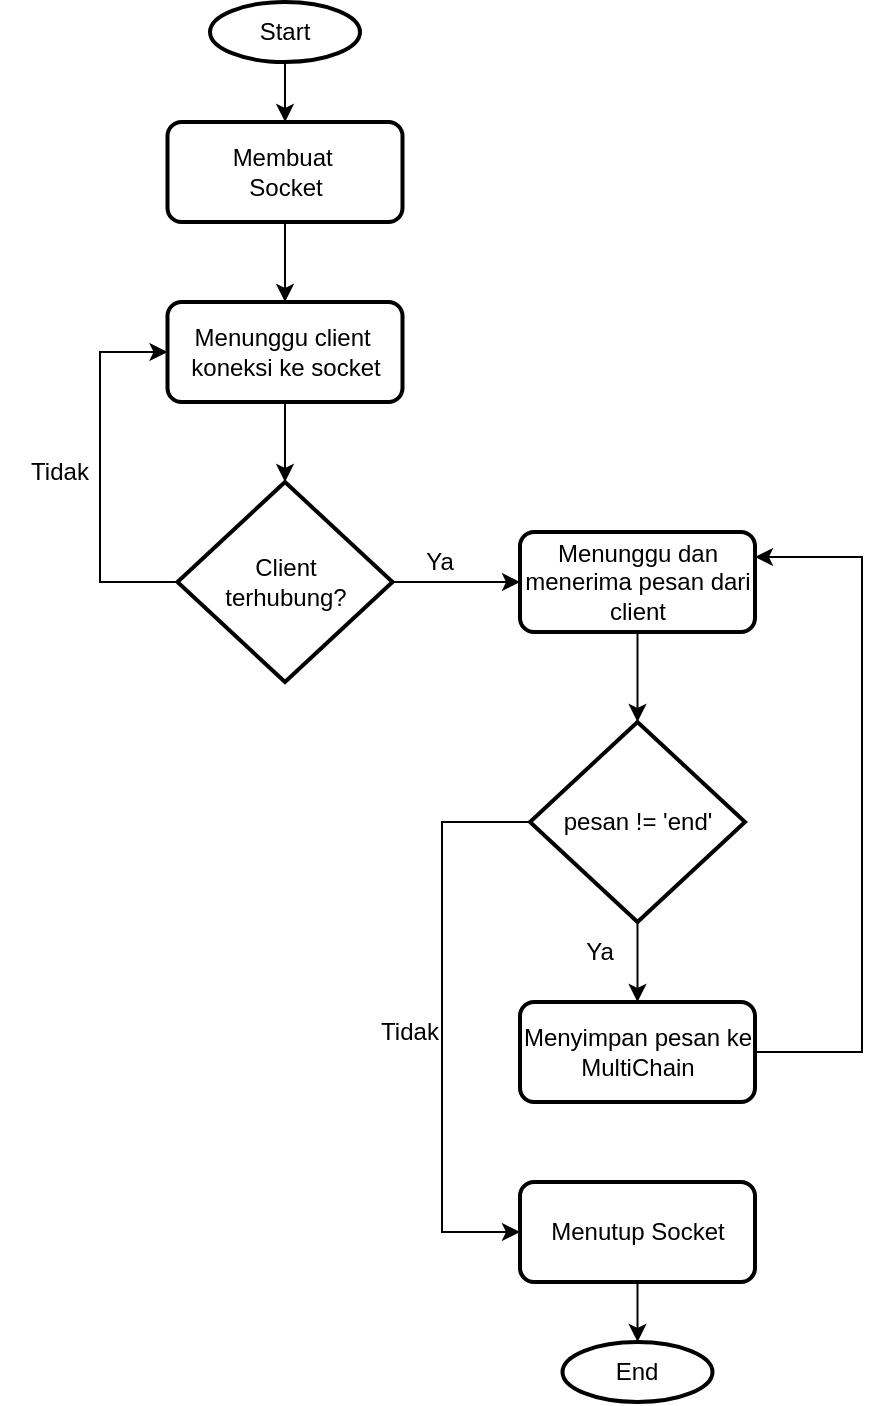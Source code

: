<mxfile version="22.1.16" type="device">
  <diagram name="Page-1" id="hFHJ6-wDAofgDGEkp8fl">
    <mxGraphModel dx="880" dy="468" grid="1" gridSize="10" guides="1" tooltips="1" connect="1" arrows="1" fold="1" page="1" pageScale="1" pageWidth="850" pageHeight="1100" math="0" shadow="0">
      <root>
        <mxCell id="0" />
        <mxCell id="1" parent="0" />
        <mxCell id="DKkZ-yMCeKY4kpjBiDxx-10" value="" style="edgeStyle=orthogonalEdgeStyle;rounded=0;orthogonalLoop=1;jettySize=auto;html=1;" parent="1" source="DKkZ-yMCeKY4kpjBiDxx-1" target="DKkZ-yMCeKY4kpjBiDxx-2" edge="1">
          <mxGeometry relative="1" as="geometry" />
        </mxCell>
        <mxCell id="DKkZ-yMCeKY4kpjBiDxx-1" value="Start" style="strokeWidth=2;html=1;shape=mxgraph.flowchart.start_1;whiteSpace=wrap;" parent="1" vertex="1">
          <mxGeometry x="325" y="40" width="75" height="30" as="geometry" />
        </mxCell>
        <mxCell id="DKkZ-yMCeKY4kpjBiDxx-11" value="" style="edgeStyle=orthogonalEdgeStyle;rounded=0;orthogonalLoop=1;jettySize=auto;html=1;" parent="1" source="DKkZ-yMCeKY4kpjBiDxx-2" target="DKkZ-yMCeKY4kpjBiDxx-3" edge="1">
          <mxGeometry relative="1" as="geometry" />
        </mxCell>
        <mxCell id="DKkZ-yMCeKY4kpjBiDxx-2" value="Membuat&amp;nbsp;&lt;br&gt;Socket" style="rounded=1;whiteSpace=wrap;html=1;absoluteArcSize=1;arcSize=14;strokeWidth=2;" parent="1" vertex="1">
          <mxGeometry x="303.75" y="100" width="117.5" height="50" as="geometry" />
        </mxCell>
        <mxCell id="DKkZ-yMCeKY4kpjBiDxx-12" value="" style="edgeStyle=orthogonalEdgeStyle;rounded=0;orthogonalLoop=1;jettySize=auto;html=1;" parent="1" source="DKkZ-yMCeKY4kpjBiDxx-3" target="DKkZ-yMCeKY4kpjBiDxx-4" edge="1">
          <mxGeometry relative="1" as="geometry" />
        </mxCell>
        <mxCell id="DKkZ-yMCeKY4kpjBiDxx-3" value="Menunggu client&amp;nbsp; koneksi ke socket&lt;br&gt;" style="rounded=1;whiteSpace=wrap;html=1;absoluteArcSize=1;arcSize=14;strokeWidth=2;" parent="1" vertex="1">
          <mxGeometry x="303.75" y="190" width="117.5" height="50" as="geometry" />
        </mxCell>
        <mxCell id="DKkZ-yMCeKY4kpjBiDxx-13" value="" style="edgeStyle=orthogonalEdgeStyle;rounded=0;orthogonalLoop=1;jettySize=auto;html=1;" parent="1" source="DKkZ-yMCeKY4kpjBiDxx-4" target="DKkZ-yMCeKY4kpjBiDxx-5" edge="1">
          <mxGeometry relative="1" as="geometry" />
        </mxCell>
        <mxCell id="DKkZ-yMCeKY4kpjBiDxx-17" style="edgeStyle=orthogonalEdgeStyle;rounded=0;orthogonalLoop=1;jettySize=auto;html=1;exitX=0;exitY=0.5;exitDx=0;exitDy=0;exitPerimeter=0;entryX=0;entryY=0.5;entryDx=0;entryDy=0;" parent="1" source="DKkZ-yMCeKY4kpjBiDxx-4" target="DKkZ-yMCeKY4kpjBiDxx-3" edge="1">
          <mxGeometry relative="1" as="geometry">
            <mxPoint x="270" y="210" as="targetPoint" />
            <Array as="points">
              <mxPoint x="270" y="330" />
              <mxPoint x="270" y="215" />
            </Array>
          </mxGeometry>
        </mxCell>
        <mxCell id="DKkZ-yMCeKY4kpjBiDxx-4" value="Client &lt;br&gt;terhubung?" style="strokeWidth=2;html=1;shape=mxgraph.flowchart.decision;whiteSpace=wrap;" parent="1" vertex="1">
          <mxGeometry x="308.75" y="280" width="107.5" height="100" as="geometry" />
        </mxCell>
        <mxCell id="DKkZ-yMCeKY4kpjBiDxx-18" value="" style="edgeStyle=orthogonalEdgeStyle;rounded=0;orthogonalLoop=1;jettySize=auto;html=1;" parent="1" source="DKkZ-yMCeKY4kpjBiDxx-5" target="DKkZ-yMCeKY4kpjBiDxx-6" edge="1">
          <mxGeometry relative="1" as="geometry" />
        </mxCell>
        <mxCell id="DKkZ-yMCeKY4kpjBiDxx-5" value="Menunggu dan menerima pesan dari client" style="rounded=1;whiteSpace=wrap;html=1;absoluteArcSize=1;arcSize=14;strokeWidth=2;" parent="1" vertex="1">
          <mxGeometry x="480" y="305" width="117.5" height="50" as="geometry" />
        </mxCell>
        <mxCell id="DKkZ-yMCeKY4kpjBiDxx-19" value="" style="edgeStyle=orthogonalEdgeStyle;rounded=0;orthogonalLoop=1;jettySize=auto;html=1;" parent="1" source="DKkZ-yMCeKY4kpjBiDxx-6" target="DKkZ-yMCeKY4kpjBiDxx-7" edge="1">
          <mxGeometry relative="1" as="geometry" />
        </mxCell>
        <mxCell id="DKkZ-yMCeKY4kpjBiDxx-23" style="edgeStyle=orthogonalEdgeStyle;rounded=0;orthogonalLoop=1;jettySize=auto;html=1;exitX=0;exitY=0.5;exitDx=0;exitDy=0;exitPerimeter=0;entryX=0;entryY=0.5;entryDx=0;entryDy=0;" parent="1" source="DKkZ-yMCeKY4kpjBiDxx-6" target="DKkZ-yMCeKY4kpjBiDxx-8" edge="1">
          <mxGeometry relative="1" as="geometry">
            <mxPoint x="440" y="660" as="targetPoint" />
            <Array as="points">
              <mxPoint x="441" y="450" />
              <mxPoint x="441" y="655" />
            </Array>
          </mxGeometry>
        </mxCell>
        <mxCell id="DKkZ-yMCeKY4kpjBiDxx-6" value="pesan != &#39;end&#39;" style="strokeWidth=2;html=1;shape=mxgraph.flowchart.decision;whiteSpace=wrap;" parent="1" vertex="1">
          <mxGeometry x="485" y="400" width="107.5" height="100" as="geometry" />
        </mxCell>
        <mxCell id="DKkZ-yMCeKY4kpjBiDxx-21" style="edgeStyle=orthogonalEdgeStyle;rounded=0;orthogonalLoop=1;jettySize=auto;html=1;exitX=1;exitY=0.5;exitDx=0;exitDy=0;entryX=1;entryY=0.25;entryDx=0;entryDy=0;" parent="1" source="DKkZ-yMCeKY4kpjBiDxx-7" target="DKkZ-yMCeKY4kpjBiDxx-5" edge="1">
          <mxGeometry relative="1" as="geometry">
            <mxPoint x="650" y="320" as="targetPoint" />
            <Array as="points">
              <mxPoint x="651" y="565" />
              <mxPoint x="651" y="318" />
            </Array>
          </mxGeometry>
        </mxCell>
        <mxCell id="DKkZ-yMCeKY4kpjBiDxx-7" value="Menyimpan pesan ke MultiChain" style="rounded=1;whiteSpace=wrap;html=1;absoluteArcSize=1;arcSize=14;strokeWidth=2;" parent="1" vertex="1">
          <mxGeometry x="480" y="540" width="117.5" height="50" as="geometry" />
        </mxCell>
        <mxCell id="DKkZ-yMCeKY4kpjBiDxx-24" value="" style="edgeStyle=orthogonalEdgeStyle;rounded=0;orthogonalLoop=1;jettySize=auto;html=1;" parent="1" source="DKkZ-yMCeKY4kpjBiDxx-8" target="DKkZ-yMCeKY4kpjBiDxx-9" edge="1">
          <mxGeometry relative="1" as="geometry" />
        </mxCell>
        <mxCell id="DKkZ-yMCeKY4kpjBiDxx-8" value="Menutup Socket" style="rounded=1;whiteSpace=wrap;html=1;absoluteArcSize=1;arcSize=14;strokeWidth=2;" parent="1" vertex="1">
          <mxGeometry x="480" y="630" width="117.5" height="50" as="geometry" />
        </mxCell>
        <mxCell id="DKkZ-yMCeKY4kpjBiDxx-9" value="End" style="strokeWidth=2;html=1;shape=mxgraph.flowchart.start_1;whiteSpace=wrap;" parent="1" vertex="1">
          <mxGeometry x="501.25" y="710" width="75" height="30" as="geometry" />
        </mxCell>
        <mxCell id="DKkZ-yMCeKY4kpjBiDxx-25" value="Tidak" style="text;html=1;strokeColor=none;fillColor=none;align=center;verticalAlign=middle;whiteSpace=wrap;rounded=0;" parent="1" vertex="1">
          <mxGeometry x="220" y="260" width="60" height="30" as="geometry" />
        </mxCell>
        <mxCell id="DKkZ-yMCeKY4kpjBiDxx-26" value="Ya" style="text;html=1;strokeColor=none;fillColor=none;align=center;verticalAlign=middle;whiteSpace=wrap;rounded=0;" parent="1" vertex="1">
          <mxGeometry x="410" y="305" width="60" height="30" as="geometry" />
        </mxCell>
        <mxCell id="DKkZ-yMCeKY4kpjBiDxx-27" value="Tidak" style="text;html=1;strokeColor=none;fillColor=none;align=center;verticalAlign=middle;whiteSpace=wrap;rounded=0;" parent="1" vertex="1">
          <mxGeometry x="395" y="540" width="60" height="30" as="geometry" />
        </mxCell>
        <mxCell id="DKkZ-yMCeKY4kpjBiDxx-28" value="Ya" style="text;html=1;strokeColor=none;fillColor=none;align=center;verticalAlign=middle;whiteSpace=wrap;rounded=0;" parent="1" vertex="1">
          <mxGeometry x="490" y="500" width="60" height="30" as="geometry" />
        </mxCell>
      </root>
    </mxGraphModel>
  </diagram>
</mxfile>
